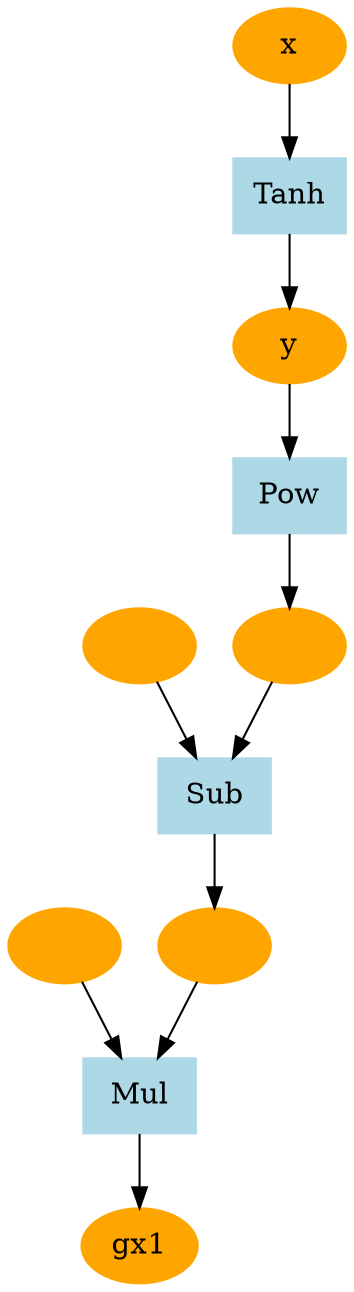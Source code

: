 digraph g {
5676723648 [label="gx1", color=orange, style=filled]
5508204816 [label="Mul", color=lightblue, style=filled, shape=box]
5508204144 -> 5508204816
5508204912 -> 5508204816
5508204816 -> 5676723648
5508204144 [label="", color=orange, style=filled]
5508204912 [label="", color=orange, style=filled]
5508204624 [label="Sub", color=lightblue, style=filled, shape=box]
5508204528 -> 5508204624
5508205872 -> 5508204624
5508204624 -> 5508204912
5508204528 [label="", color=orange, style=filled]
5508205872 [label="", color=orange, style=filled]
5508205200 [label="Pow", color=lightblue, style=filled, shape=box]
5508205584 -> 5508205200
5508205200 -> 5508205872
5508205584 [label="y", color=orange, style=filled]
5508205344 [label="Tanh", color=lightblue, style=filled, shape=box]
5508205440 -> 5508205344
5508205344 -> 5508205584
5508205440 [label="x", color=orange, style=filled]
}